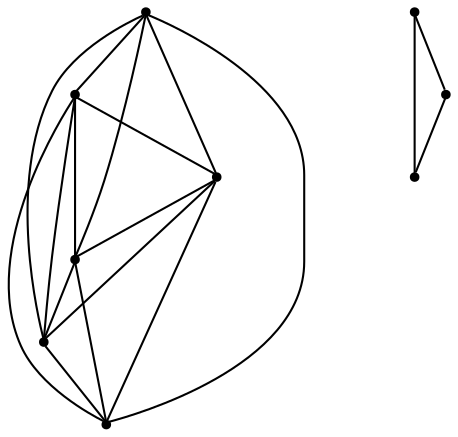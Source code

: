 graph {
  node [shape=point,comment="{\"directed\":false,\"doi\":\"10.1007/978-3-319-73915-1_33\",\"figure\":\"2 (3)\"}"]

  v0 [pos="1180.1463146396582,254.81542154771284"]
  v1 [pos="1030.1224469128742,421.50660030218495"]
  v2 [pos="996.7838025748761,338.1610109249489"]
  v3 [pos="996.7838025748761,221.47718579681845"]
  v4 [pos="1046.7917690818736,304.82277517405447"]
  v5 [pos="1130.1383481326607,371.4992466758433"]
  v6 [pos="921.7718528143796,304.82277517405447"]
  v7 [pos="905.1025306453804,421.50660030218495"]
  v8 [pos="705.0706646173901,354.8301288003961"]

  v0 -- v1 [id="-1",pos="1180.1463146396582,254.81542154771284 1030.1224469128742,421.50660030218495 1030.1224469128742,421.50660030218495 1030.1224469128742,421.50660030218495"]
  v8 -- v7 [id="-2",pos="705.0706646173901,354.8301288003961 905.1025306453804,421.50660030218495 905.1025306453804,421.50660030218495 905.1025306453804,421.50660030218495"]
  v0 -- v2 [id="-6",pos="1180.1463146396582,254.81542154771284 996.7838025748761,338.1610109249489 996.7838025748761,338.1610109249489 996.7838025748761,338.1610109249489"]
  v0 -- v3 [id="-7",pos="1180.1463146396582,254.81542154771284 996.7838025748761,221.47718579681845 996.7838025748761,221.47718579681845 996.7838025748761,221.47718579681845"]
  v4 -- v2 [id="-10",pos="1046.7917690818736,304.82277517405447 996.7838025748761,338.1610109249489 996.7838025748761,338.1610109249489 996.7838025748761,338.1610109249489"]
  v5 -- v2 [id="-12",pos="1130.1383481326607,371.4992466758433 996.7838025748761,338.1610109249489 996.7838025748761,338.1610109249489 996.7838025748761,338.1610109249489"]
  v5 -- v0 [id="-13",pos="1130.1383481326607,371.4992466758433 1180.1463146396582,254.81542154771284 1180.1463146396582,254.81542154771284 1180.1463146396582,254.81542154771284"]
  v4 -- v3 [id="-14",pos="1046.7917690818736,304.82277517405447 996.7838025748761,221.47718579681845 996.7838025748761,221.47718579681845 996.7838025748761,221.47718579681845"]
  v4 -- v1 [id="-16",pos="1046.7917690818736,304.82277517405447 1030.1224469128742,421.50660030218495 1030.1224469128742,421.50660030218495 1030.1224469128742,421.50660030218495"]
  v1 -- v5 [id="-19",pos="1030.1224469128742,421.50660030218495 1130.1383481326607,371.4992466758433 1130.1383481326607,371.4992466758433 1130.1383481326607,371.4992466758433"]
  v3 -- v5 [id="-21",pos="996.7838025748761,221.47718579681845 1130.1383481326607,371.4992466758433 1130.1383481326607,371.4992466758433 1130.1383481326607,371.4992466758433"]
  v3 -- v1 [id="-22",pos="996.7838025748761,221.47718579681845 1030.1224469128742,421.50660030218495 1030.1224469128742,421.50660030218495 1030.1224469128742,421.50660030218495"]
  v3 -- v2 [id="-23",pos="996.7838025748761,221.47718579681845 996.7838025748761,338.1610109249489 996.7838025748761,338.1610109249489 996.7838025748761,338.1610109249489"]
  v4 -- v5 [id="-24",pos="1046.7917690818736,304.82277517405447 1130.1383481326607,371.4992466758433 1130.1383481326607,371.4992466758433 1130.1383481326607,371.4992466758433"]
  v4 -- v0 [id="-27",pos="1046.7917690818736,304.82277517405447 1180.1463146396582,254.81542154771284 1180.1463146396582,254.81542154771284 1180.1463146396582,254.81542154771284"]
  v2 -- v1 [id="-30",pos="996.7838025748761,338.1610109249489 1030.1224469128742,421.50660030218495 1030.1224469128742,421.50660030218495 1030.1224469128742,421.50660030218495"]
  v6 -- v7 [id="-31",pos="921.7718528143796,304.82277517405447 905.1025306453804,421.50660030218495 905.1025306453804,421.50660030218495 905.1025306453804,421.50660030218495"]
  v6 -- v8 [id="-33",pos="921.7718528143796,304.82277517405447 705.0706646173901,354.8301288003961 705.0706646173901,354.8301288003961 705.0706646173901,354.8301288003961"]
}